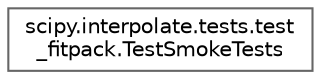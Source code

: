 digraph "Graphical Class Hierarchy"
{
 // LATEX_PDF_SIZE
  bgcolor="transparent";
  edge [fontname=Helvetica,fontsize=10,labelfontname=Helvetica,labelfontsize=10];
  node [fontname=Helvetica,fontsize=10,shape=box,height=0.2,width=0.4];
  rankdir="LR";
  Node0 [id="Node000000",label="scipy.interpolate.tests.test\l_fitpack.TestSmokeTests",height=0.2,width=0.4,color="grey40", fillcolor="white", style="filled",URL="$d3/d59/classscipy_1_1interpolate_1_1tests_1_1test__fitpack_1_1TestSmokeTests.html",tooltip=" "];
}
